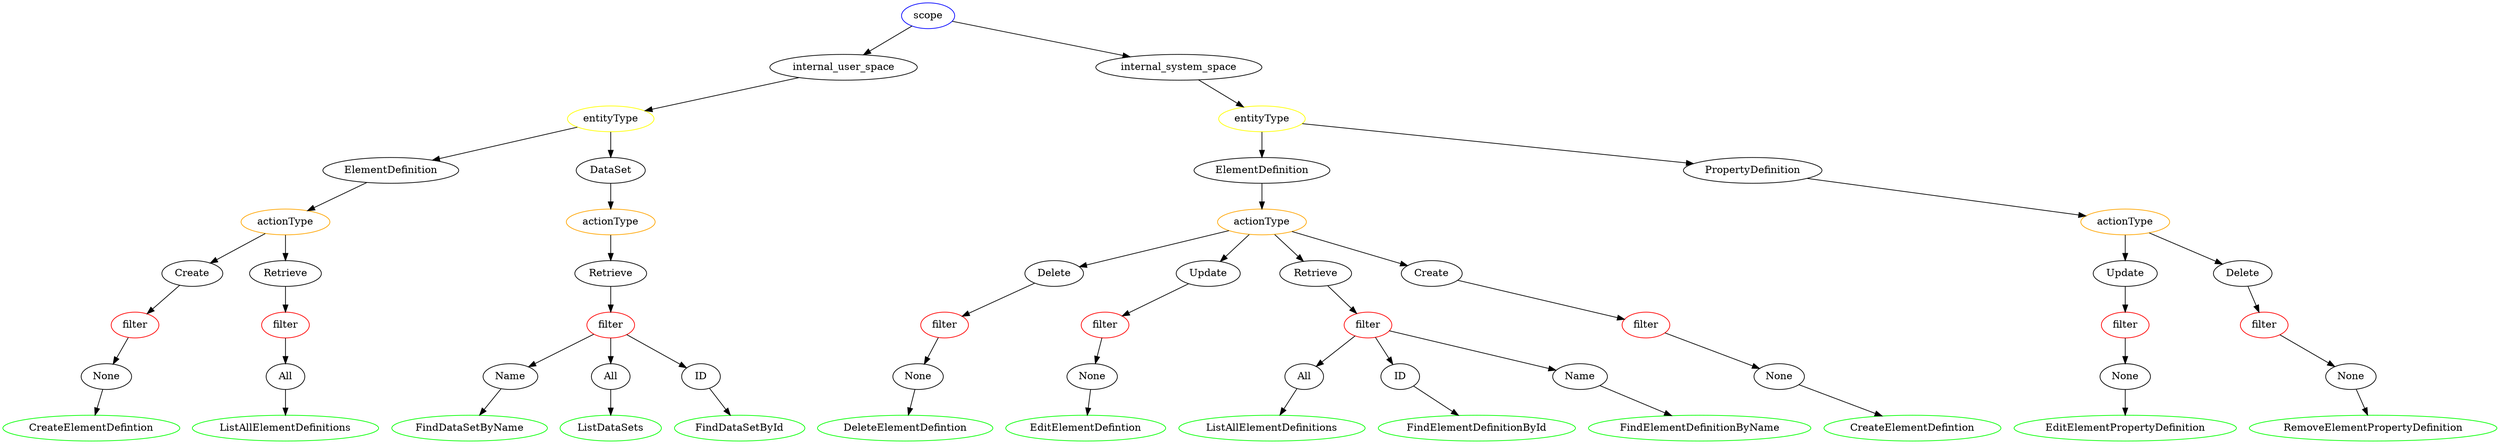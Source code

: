 digraph EngineDecisionTree{
	2->{3}
	39->{50 40 45}
	61->{62}
	16->{17 30}
	45->{46}
	31->{32 54}
	33->{34}
	70->{}
	9->{}
	26->{27}
	46->{}
	51->{}
	25->{26}
	80->{81}
	63->{64}
	5->{6}
	1->{15 2}
	18->{78 38 25 19}
	54->{55}
	28->{}
	79->{80}
	55->{56}
	20->{21}
	59->{60}
	27->{28}
	60->{67 61}
	30->{31}
	35->{}
	13->{14}
	50->{51}
	62->{63}
	3->{59 4}
	64->{}
	69->{70}
	38->{39}
	7->{74 8 13}
	67->{68}
	41->{}
	68->{69}
	75->{}
	22->{}
	81->{}
	8->{9}
	40->{41}
	78->{79}
	34->{35}
	6->{7}
	57->{}
	19->{20}
	56->{57}
	14->{}
	74->{75}
	32->{33}
	4->{5}
	15->{16}
	21->{22}
	17->{18}
	3 [label="entityType" color=yellow]
	59 [label="ElementDefinition" color=black]
	9 [label="FindDataSetById" color=green]
	15 [label="internal_system_space" color=black]
	1 [label="scope" color=blue]
	17 [label="ElementDefinition" color=black]
	13 [label="Name" color=black]
	78 [label="Update" color=black]
	30 [label="PropertyDefinition" color=black]
	41 [label="FindElementDefinitionById" color=green]
	6 [label="Retrieve" color=black]
	33 [label="filter" color=red]
	21 [label="None" color=black]
	16 [label="entityType" color=yellow]
	19 [label="Create" color=black]
	70 [label="ListAllElementDefinitions" color=green]
	81 [label="EditElementDefintion" color=green]
	79 [label="filter" color=red]
	32 [label="Update" color=black]
	80 [label="None" color=black]
	63 [label="None" color=black]
	74 [label="All" color=black]
	26 [label="filter" color=red]
	60 [label="actionType" color=orange]
	75 [label="ListDataSets" color=green]
	22 [label="CreateElementDefintion" color=green]
	46 [label="FindElementDefinitionByName" color=green]
	61 [label="Create" color=black]
	2 [label="internal_user_space" color=black]
	56 [label="None" color=black]
	40 [label="ID" color=black]
	38 [label="Retrieve" color=black]
	45 [label="Name" color=black]
	39 [label="filter" color=red]
	7 [label="filter" color=red]
	64 [label="CreateElementDefintion" color=green]
	28 [label="DeleteElementDefintion" color=green]
	51 [label="ListAllElementDefinitions" color=green]
	14 [label="FindDataSetByName" color=green]
	57 [label="RemoveElementPropertyDefinition" color=green]
	68 [label="filter" color=red]
	18 [label="actionType" color=orange]
	50 [label="All" color=black]
	62 [label="filter" color=red]
	31 [label="actionType" color=orange]
	69 [label="All" color=black]
	8 [label="ID" color=black]
	67 [label="Retrieve" color=black]
	27 [label="None" color=black]
	35 [label="EditElementPropertyDefinition" color=green]
	34 [label="None" color=black]
	25 [label="Delete" color=black]
	54 [label="Delete" color=black]
	20 [label="filter" color=red]
	55 [label="filter" color=red]
	4 [label="DataSet" color=black]
	5 [label="actionType" color=orange]
}

